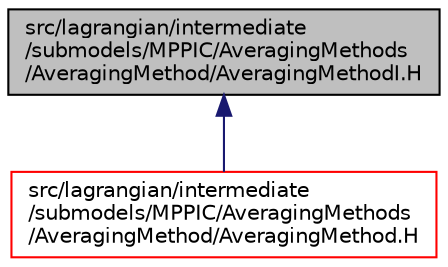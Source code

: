 digraph "src/lagrangian/intermediate/submodels/MPPIC/AveragingMethods/AveragingMethod/AveragingMethodI.H"
{
  bgcolor="transparent";
  edge [fontname="Helvetica",fontsize="10",labelfontname="Helvetica",labelfontsize="10"];
  node [fontname="Helvetica",fontsize="10",shape=record];
  Node1 [label="src/lagrangian/intermediate\l/submodels/MPPIC/AveragingMethods\l/AveragingMethod/AveragingMethodI.H",height=0.2,width=0.4,color="black", fillcolor="grey75", style="filled", fontcolor="black"];
  Node1 -> Node2 [dir="back",color="midnightblue",fontsize="10",style="solid",fontname="Helvetica"];
  Node2 [label="src/lagrangian/intermediate\l/submodels/MPPIC/AveragingMethods\l/AveragingMethod/AveragingMethod.H",height=0.2,width=0.4,color="red",URL="$a06742.html"];
}
